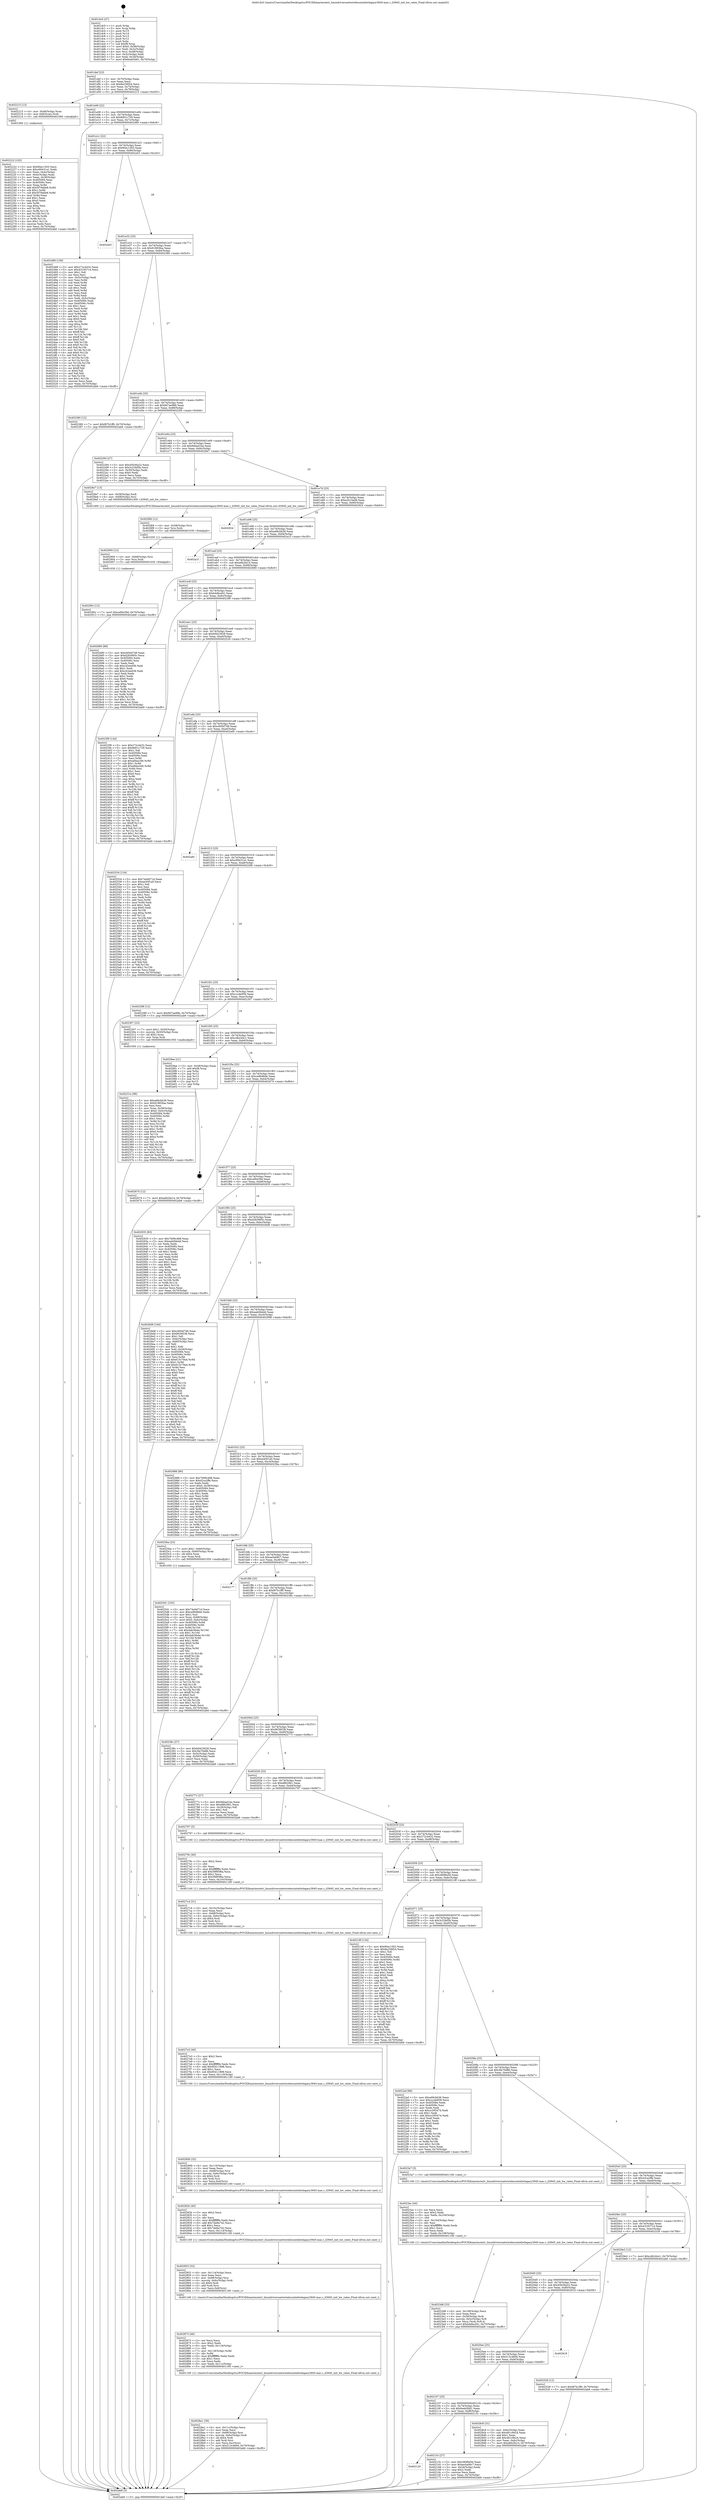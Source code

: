digraph "0x401dc0" {
  label = "0x401dc0 (/mnt/c/Users/mathe/Desktop/tcc/POCII/binaries/extr_linuxdriversnetwirelessinteliwlegacy3945-mac.c_il3945_init_hw_rates_Final-ollvm.out::main(0))"
  labelloc = "t"
  node[shape=record]

  Entry [label="",width=0.3,height=0.3,shape=circle,fillcolor=black,style=filled]
  "0x401def" [label="{
     0x401def [23]\l
     | [instrs]\l
     &nbsp;&nbsp;0x401def \<+3\>: mov -0x70(%rbp),%eax\l
     &nbsp;&nbsp;0x401df2 \<+2\>: mov %eax,%ecx\l
     &nbsp;&nbsp;0x401df4 \<+6\>: sub $0x8a256f24,%ecx\l
     &nbsp;&nbsp;0x401dfa \<+3\>: mov %eax,-0x74(%rbp)\l
     &nbsp;&nbsp;0x401dfd \<+3\>: mov %ecx,-0x78(%rbp)\l
     &nbsp;&nbsp;0x401e00 \<+6\>: je 0000000000402215 \<main+0x455\>\l
  }"]
  "0x402215" [label="{
     0x402215 [13]\l
     | [instrs]\l
     &nbsp;&nbsp;0x402215 \<+4\>: mov -0x48(%rbp),%rax\l
     &nbsp;&nbsp;0x402219 \<+4\>: mov 0x8(%rax),%rdi\l
     &nbsp;&nbsp;0x40221d \<+5\>: call 0000000000401060 \<atoi@plt\>\l
     | [calls]\l
     &nbsp;&nbsp;0x401060 \{1\} (unknown)\l
  }"]
  "0x401e06" [label="{
     0x401e06 [22]\l
     | [instrs]\l
     &nbsp;&nbsp;0x401e06 \<+5\>: jmp 0000000000401e0b \<main+0x4b\>\l
     &nbsp;&nbsp;0x401e0b \<+3\>: mov -0x74(%rbp),%eax\l
     &nbsp;&nbsp;0x401e0e \<+5\>: sub $0x8d01c729,%eax\l
     &nbsp;&nbsp;0x401e13 \<+3\>: mov %eax,-0x7c(%rbp)\l
     &nbsp;&nbsp;0x401e16 \<+6\>: je 0000000000402489 \<main+0x6c9\>\l
  }"]
  Exit [label="",width=0.3,height=0.3,shape=circle,fillcolor=black,style=filled,peripheries=2]
  "0x402489" [label="{
     0x402489 [159]\l
     | [instrs]\l
     &nbsp;&nbsp;0x402489 \<+5\>: mov $0x272c4432,%eax\l
     &nbsp;&nbsp;0x40248e \<+5\>: mov $0x43193714,%ecx\l
     &nbsp;&nbsp;0x402493 \<+2\>: mov $0x1,%dl\l
     &nbsp;&nbsp;0x402495 \<+2\>: xor %esi,%esi\l
     &nbsp;&nbsp;0x402497 \<+3\>: mov -0x5c(%rbp),%edi\l
     &nbsp;&nbsp;0x40249a \<+3\>: mov %esi,%r8d\l
     &nbsp;&nbsp;0x40249d \<+3\>: sub %edi,%r8d\l
     &nbsp;&nbsp;0x4024a0 \<+2\>: mov %esi,%edi\l
     &nbsp;&nbsp;0x4024a2 \<+3\>: sub $0x1,%edi\l
     &nbsp;&nbsp;0x4024a5 \<+3\>: add %edi,%r8d\l
     &nbsp;&nbsp;0x4024a8 \<+2\>: mov %esi,%edi\l
     &nbsp;&nbsp;0x4024aa \<+3\>: sub %r8d,%edi\l
     &nbsp;&nbsp;0x4024ad \<+3\>: mov %edi,-0x5c(%rbp)\l
     &nbsp;&nbsp;0x4024b0 \<+7\>: mov 0x405084,%edi\l
     &nbsp;&nbsp;0x4024b7 \<+8\>: mov 0x40506c,%r8d\l
     &nbsp;&nbsp;0x4024bf \<+3\>: sub $0x1,%esi\l
     &nbsp;&nbsp;0x4024c2 \<+3\>: mov %edi,%r9d\l
     &nbsp;&nbsp;0x4024c5 \<+3\>: add %esi,%r9d\l
     &nbsp;&nbsp;0x4024c8 \<+4\>: imul %r9d,%edi\l
     &nbsp;&nbsp;0x4024cc \<+3\>: and $0x1,%edi\l
     &nbsp;&nbsp;0x4024cf \<+3\>: cmp $0x0,%edi\l
     &nbsp;&nbsp;0x4024d2 \<+4\>: sete %r10b\l
     &nbsp;&nbsp;0x4024d6 \<+4\>: cmp $0xa,%r8d\l
     &nbsp;&nbsp;0x4024da \<+4\>: setl %r11b\l
     &nbsp;&nbsp;0x4024de \<+3\>: mov %r10b,%bl\l
     &nbsp;&nbsp;0x4024e1 \<+3\>: xor $0xff,%bl\l
     &nbsp;&nbsp;0x4024e4 \<+3\>: mov %r11b,%r14b\l
     &nbsp;&nbsp;0x4024e7 \<+4\>: xor $0xff,%r14b\l
     &nbsp;&nbsp;0x4024eb \<+3\>: xor $0x0,%dl\l
     &nbsp;&nbsp;0x4024ee \<+3\>: mov %bl,%r15b\l
     &nbsp;&nbsp;0x4024f1 \<+4\>: and $0x0,%r15b\l
     &nbsp;&nbsp;0x4024f5 \<+3\>: and %dl,%r10b\l
     &nbsp;&nbsp;0x4024f8 \<+3\>: mov %r14b,%r12b\l
     &nbsp;&nbsp;0x4024fb \<+4\>: and $0x0,%r12b\l
     &nbsp;&nbsp;0x4024ff \<+3\>: and %dl,%r11b\l
     &nbsp;&nbsp;0x402502 \<+3\>: or %r10b,%r15b\l
     &nbsp;&nbsp;0x402505 \<+3\>: or %r11b,%r12b\l
     &nbsp;&nbsp;0x402508 \<+3\>: xor %r12b,%r15b\l
     &nbsp;&nbsp;0x40250b \<+3\>: or %r14b,%bl\l
     &nbsp;&nbsp;0x40250e \<+3\>: xor $0xff,%bl\l
     &nbsp;&nbsp;0x402511 \<+3\>: or $0x0,%dl\l
     &nbsp;&nbsp;0x402514 \<+2\>: and %dl,%bl\l
     &nbsp;&nbsp;0x402516 \<+3\>: or %bl,%r15b\l
     &nbsp;&nbsp;0x402519 \<+4\>: test $0x1,%r15b\l
     &nbsp;&nbsp;0x40251d \<+3\>: cmovne %ecx,%eax\l
     &nbsp;&nbsp;0x402520 \<+3\>: mov %eax,-0x70(%rbp)\l
     &nbsp;&nbsp;0x402523 \<+5\>: jmp 0000000000402ab6 \<main+0xcf6\>\l
  }"]
  "0x401e1c" [label="{
     0x401e1c [22]\l
     | [instrs]\l
     &nbsp;&nbsp;0x401e1c \<+5\>: jmp 0000000000401e21 \<main+0x61\>\l
     &nbsp;&nbsp;0x401e21 \<+3\>: mov -0x74(%rbp),%eax\l
     &nbsp;&nbsp;0x401e24 \<+5\>: sub $0x90ec1503,%eax\l
     &nbsp;&nbsp;0x401e29 \<+3\>: mov %eax,-0x80(%rbp)\l
     &nbsp;&nbsp;0x401e2c \<+6\>: je 0000000000402a03 \<main+0xc43\>\l
  }"]
  "0x40290c" [label="{
     0x40290c [12]\l
     | [instrs]\l
     &nbsp;&nbsp;0x40290c \<+7\>: movl $0xcef0e39d,-0x70(%rbp)\l
     &nbsp;&nbsp;0x402913 \<+5\>: jmp 0000000000402ab6 \<main+0xcf6\>\l
  }"]
  "0x402a03" [label="{
     0x402a03\l
  }", style=dashed]
  "0x401e32" [label="{
     0x401e32 [25]\l
     | [instrs]\l
     &nbsp;&nbsp;0x401e32 \<+5\>: jmp 0000000000401e37 \<main+0x77\>\l
     &nbsp;&nbsp;0x401e37 \<+3\>: mov -0x74(%rbp),%eax\l
     &nbsp;&nbsp;0x401e3a \<+5\>: sub $0x91883faa,%eax\l
     &nbsp;&nbsp;0x401e3f \<+6\>: mov %eax,-0x84(%rbp)\l
     &nbsp;&nbsp;0x401e45 \<+6\>: je 0000000000402380 \<main+0x5c0\>\l
  }"]
  "0x402900" [label="{
     0x402900 [12]\l
     | [instrs]\l
     &nbsp;&nbsp;0x402900 \<+4\>: mov -0x68(%rbp),%rsi\l
     &nbsp;&nbsp;0x402904 \<+3\>: mov %rsi,%rdi\l
     &nbsp;&nbsp;0x402907 \<+5\>: call 0000000000401030 \<free@plt\>\l
     | [calls]\l
     &nbsp;&nbsp;0x401030 \{1\} (unknown)\l
  }"]
  "0x402380" [label="{
     0x402380 [12]\l
     | [instrs]\l
     &nbsp;&nbsp;0x402380 \<+7\>: movl $0xf67b1ff0,-0x70(%rbp)\l
     &nbsp;&nbsp;0x402387 \<+5\>: jmp 0000000000402ab6 \<main+0xcf6\>\l
  }"]
  "0x401e4b" [label="{
     0x401e4b [25]\l
     | [instrs]\l
     &nbsp;&nbsp;0x401e4b \<+5\>: jmp 0000000000401e50 \<main+0x90\>\l
     &nbsp;&nbsp;0x401e50 \<+3\>: mov -0x74(%rbp),%eax\l
     &nbsp;&nbsp;0x401e53 \<+5\>: sub $0x9d7ae98b,%eax\l
     &nbsp;&nbsp;0x401e58 \<+6\>: mov %eax,-0x88(%rbp)\l
     &nbsp;&nbsp;0x401e5e \<+6\>: je 0000000000402294 \<main+0x4d4\>\l
  }"]
  "0x4028f4" [label="{
     0x4028f4 [12]\l
     | [instrs]\l
     &nbsp;&nbsp;0x4028f4 \<+4\>: mov -0x58(%rbp),%rsi\l
     &nbsp;&nbsp;0x4028f8 \<+3\>: mov %rsi,%rdi\l
     &nbsp;&nbsp;0x4028fb \<+5\>: call 0000000000401030 \<free@plt\>\l
     | [calls]\l
     &nbsp;&nbsp;0x401030 \{1\} (unknown)\l
  }"]
  "0x402294" [label="{
     0x402294 [27]\l
     | [instrs]\l
     &nbsp;&nbsp;0x402294 \<+5\>: mov $0x45b36a22,%eax\l
     &nbsp;&nbsp;0x402299 \<+5\>: mov $0x3c23bf5b,%ecx\l
     &nbsp;&nbsp;0x40229e \<+3\>: mov -0x30(%rbp),%edx\l
     &nbsp;&nbsp;0x4022a1 \<+3\>: cmp $0x0,%edx\l
     &nbsp;&nbsp;0x4022a4 \<+3\>: cmove %ecx,%eax\l
     &nbsp;&nbsp;0x4022a7 \<+3\>: mov %eax,-0x70(%rbp)\l
     &nbsp;&nbsp;0x4022aa \<+5\>: jmp 0000000000402ab6 \<main+0xcf6\>\l
  }"]
  "0x401e64" [label="{
     0x401e64 [25]\l
     | [instrs]\l
     &nbsp;&nbsp;0x401e64 \<+5\>: jmp 0000000000401e69 \<main+0xa9\>\l
     &nbsp;&nbsp;0x401e69 \<+3\>: mov -0x74(%rbp),%eax\l
     &nbsp;&nbsp;0x401e6c \<+5\>: sub $0x9ebad1ba,%eax\l
     &nbsp;&nbsp;0x401e71 \<+6\>: mov %eax,-0x8c(%rbp)\l
     &nbsp;&nbsp;0x401e77 \<+6\>: je 00000000004028e7 \<main+0xb27\>\l
  }"]
  "0x4028a1" [label="{
     0x4028a1 [39]\l
     | [instrs]\l
     &nbsp;&nbsp;0x4028a1 \<+6\>: mov -0x11c(%rbp),%ecx\l
     &nbsp;&nbsp;0x4028a7 \<+3\>: imul %eax,%ecx\l
     &nbsp;&nbsp;0x4028aa \<+4\>: mov -0x68(%rbp),%rsi\l
     &nbsp;&nbsp;0x4028ae \<+4\>: movslq -0x6c(%rbp),%rdi\l
     &nbsp;&nbsp;0x4028b2 \<+4\>: shl $0x4,%rdi\l
     &nbsp;&nbsp;0x4028b6 \<+3\>: add %rdi,%rsi\l
     &nbsp;&nbsp;0x4028b9 \<+3\>: mov %ecx,0xc(%rsi)\l
     &nbsp;&nbsp;0x4028bc \<+7\>: movl $0x513c4694,-0x70(%rbp)\l
     &nbsp;&nbsp;0x4028c3 \<+5\>: jmp 0000000000402ab6 \<main+0xcf6\>\l
  }"]
  "0x4028e7" [label="{
     0x4028e7 [13]\l
     | [instrs]\l
     &nbsp;&nbsp;0x4028e7 \<+4\>: mov -0x58(%rbp),%rdi\l
     &nbsp;&nbsp;0x4028eb \<+4\>: mov -0x68(%rbp),%rsi\l
     &nbsp;&nbsp;0x4028ef \<+5\>: call 0000000000401400 \<il3945_init_hw_rates\>\l
     | [calls]\l
     &nbsp;&nbsp;0x401400 \{1\} (/mnt/c/Users/mathe/Desktop/tcc/POCII/binaries/extr_linuxdriversnetwirelessinteliwlegacy3945-mac.c_il3945_init_hw_rates_Final-ollvm.out::il3945_init_hw_rates)\l
  }"]
  "0x401e7d" [label="{
     0x401e7d [25]\l
     | [instrs]\l
     &nbsp;&nbsp;0x401e7d \<+5\>: jmp 0000000000401e82 \<main+0xc2\>\l
     &nbsp;&nbsp;0x401e82 \<+3\>: mov -0x74(%rbp),%eax\l
     &nbsp;&nbsp;0x401e85 \<+5\>: sub $0xa2b15ed9,%eax\l
     &nbsp;&nbsp;0x401e8a \<+6\>: mov %eax,-0x90(%rbp)\l
     &nbsp;&nbsp;0x401e90 \<+6\>: je 0000000000402924 \<main+0xb64\>\l
  }"]
  "0x402873" [label="{
     0x402873 [46]\l
     | [instrs]\l
     &nbsp;&nbsp;0x402873 \<+2\>: xor %ecx,%ecx\l
     &nbsp;&nbsp;0x402875 \<+5\>: mov $0x2,%edx\l
     &nbsp;&nbsp;0x40287a \<+6\>: mov %edx,-0x118(%rbp)\l
     &nbsp;&nbsp;0x402880 \<+1\>: cltd\l
     &nbsp;&nbsp;0x402881 \<+7\>: mov -0x118(%rbp),%r8d\l
     &nbsp;&nbsp;0x402888 \<+3\>: idiv %r8d\l
     &nbsp;&nbsp;0x40288b \<+6\>: imul $0xfffffffe,%edx,%edx\l
     &nbsp;&nbsp;0x402891 \<+3\>: sub $0x1,%ecx\l
     &nbsp;&nbsp;0x402894 \<+2\>: sub %ecx,%edx\l
     &nbsp;&nbsp;0x402896 \<+6\>: mov %edx,-0x11c(%rbp)\l
     &nbsp;&nbsp;0x40289c \<+5\>: call 0000000000401160 \<next_i\>\l
     | [calls]\l
     &nbsp;&nbsp;0x401160 \{1\} (/mnt/c/Users/mathe/Desktop/tcc/POCII/binaries/extr_linuxdriversnetwirelessinteliwlegacy3945-mac.c_il3945_init_hw_rates_Final-ollvm.out::next_i)\l
  }"]
  "0x402924" [label="{
     0x402924\l
  }", style=dashed]
  "0x401e96" [label="{
     0x401e96 [25]\l
     | [instrs]\l
     &nbsp;&nbsp;0x401e96 \<+5\>: jmp 0000000000401e9b \<main+0xdb\>\l
     &nbsp;&nbsp;0x401e9b \<+3\>: mov -0x74(%rbp),%eax\l
     &nbsp;&nbsp;0x401e9e \<+5\>: sub $0xa68cbb36,%eax\l
     &nbsp;&nbsp;0x401ea3 \<+6\>: mov %eax,-0x94(%rbp)\l
     &nbsp;&nbsp;0x401ea9 \<+6\>: je 0000000000402a1f \<main+0xc5f\>\l
  }"]
  "0x402853" [label="{
     0x402853 [32]\l
     | [instrs]\l
     &nbsp;&nbsp;0x402853 \<+6\>: mov -0x114(%rbp),%ecx\l
     &nbsp;&nbsp;0x402859 \<+3\>: imul %eax,%ecx\l
     &nbsp;&nbsp;0x40285c \<+4\>: mov -0x68(%rbp),%rsi\l
     &nbsp;&nbsp;0x402860 \<+4\>: movslq -0x6c(%rbp),%rdi\l
     &nbsp;&nbsp;0x402864 \<+4\>: shl $0x4,%rdi\l
     &nbsp;&nbsp;0x402868 \<+3\>: add %rdi,%rsi\l
     &nbsp;&nbsp;0x40286b \<+3\>: mov %ecx,0x8(%rsi)\l
     &nbsp;&nbsp;0x40286e \<+5\>: call 0000000000401160 \<next_i\>\l
     | [calls]\l
     &nbsp;&nbsp;0x401160 \{1\} (/mnt/c/Users/mathe/Desktop/tcc/POCII/binaries/extr_linuxdriversnetwirelessinteliwlegacy3945-mac.c_il3945_init_hw_rates_Final-ollvm.out::next_i)\l
  }"]
  "0x402a1f" [label="{
     0x402a1f\l
  }", style=dashed]
  "0x401eaf" [label="{
     0x401eaf [25]\l
     | [instrs]\l
     &nbsp;&nbsp;0x401eaf \<+5\>: jmp 0000000000401eb4 \<main+0xf4\>\l
     &nbsp;&nbsp;0x401eb4 \<+3\>: mov -0x74(%rbp),%eax\l
     &nbsp;&nbsp;0x401eb7 \<+5\>: sub $0xa6b2fe14,%eax\l
     &nbsp;&nbsp;0x401ebc \<+6\>: mov %eax,-0x98(%rbp)\l
     &nbsp;&nbsp;0x401ec2 \<+6\>: je 0000000000402680 \<main+0x8c0\>\l
  }"]
  "0x40282b" [label="{
     0x40282b [40]\l
     | [instrs]\l
     &nbsp;&nbsp;0x40282b \<+5\>: mov $0x2,%ecx\l
     &nbsp;&nbsp;0x402830 \<+1\>: cltd\l
     &nbsp;&nbsp;0x402831 \<+2\>: idiv %ecx\l
     &nbsp;&nbsp;0x402833 \<+6\>: imul $0xfffffffe,%edx,%ecx\l
     &nbsp;&nbsp;0x402839 \<+6\>: add $0x7de8a742,%ecx\l
     &nbsp;&nbsp;0x40283f \<+3\>: add $0x1,%ecx\l
     &nbsp;&nbsp;0x402842 \<+6\>: sub $0x7de8a742,%ecx\l
     &nbsp;&nbsp;0x402848 \<+6\>: mov %ecx,-0x114(%rbp)\l
     &nbsp;&nbsp;0x40284e \<+5\>: call 0000000000401160 \<next_i\>\l
     | [calls]\l
     &nbsp;&nbsp;0x401160 \{1\} (/mnt/c/Users/mathe/Desktop/tcc/POCII/binaries/extr_linuxdriversnetwirelessinteliwlegacy3945-mac.c_il3945_init_hw_rates_Final-ollvm.out::next_i)\l
  }"]
  "0x402680" [label="{
     0x402680 [88]\l
     | [instrs]\l
     &nbsp;&nbsp;0x402680 \<+5\>: mov $0xc600d748,%eax\l
     &nbsp;&nbsp;0x402685 \<+5\>: mov $0xd283995c,%ecx\l
     &nbsp;&nbsp;0x40268a \<+7\>: mov 0x405084,%edx\l
     &nbsp;&nbsp;0x402691 \<+7\>: mov 0x40506c,%esi\l
     &nbsp;&nbsp;0x402698 \<+2\>: mov %edx,%edi\l
     &nbsp;&nbsp;0x40269a \<+6\>: sub $0xc42eed38,%edi\l
     &nbsp;&nbsp;0x4026a0 \<+3\>: sub $0x1,%edi\l
     &nbsp;&nbsp;0x4026a3 \<+6\>: add $0xc42eed38,%edi\l
     &nbsp;&nbsp;0x4026a9 \<+3\>: imul %edi,%edx\l
     &nbsp;&nbsp;0x4026ac \<+3\>: and $0x1,%edx\l
     &nbsp;&nbsp;0x4026af \<+3\>: cmp $0x0,%edx\l
     &nbsp;&nbsp;0x4026b2 \<+4\>: sete %r8b\l
     &nbsp;&nbsp;0x4026b6 \<+3\>: cmp $0xa,%esi\l
     &nbsp;&nbsp;0x4026b9 \<+4\>: setl %r9b\l
     &nbsp;&nbsp;0x4026bd \<+3\>: mov %r8b,%r10b\l
     &nbsp;&nbsp;0x4026c0 \<+3\>: and %r9b,%r10b\l
     &nbsp;&nbsp;0x4026c3 \<+3\>: xor %r9b,%r8b\l
     &nbsp;&nbsp;0x4026c6 \<+3\>: or %r8b,%r10b\l
     &nbsp;&nbsp;0x4026c9 \<+4\>: test $0x1,%r10b\l
     &nbsp;&nbsp;0x4026cd \<+3\>: cmovne %ecx,%eax\l
     &nbsp;&nbsp;0x4026d0 \<+3\>: mov %eax,-0x70(%rbp)\l
     &nbsp;&nbsp;0x4026d3 \<+5\>: jmp 0000000000402ab6 \<main+0xcf6\>\l
  }"]
  "0x401ec8" [label="{
     0x401ec8 [25]\l
     | [instrs]\l
     &nbsp;&nbsp;0x401ec8 \<+5\>: jmp 0000000000401ecd \<main+0x10d\>\l
     &nbsp;&nbsp;0x401ecd \<+3\>: mov -0x74(%rbp),%eax\l
     &nbsp;&nbsp;0x401ed0 \<+5\>: sub $0xb4dbcd41,%eax\l
     &nbsp;&nbsp;0x401ed5 \<+6\>: mov %eax,-0x9c(%rbp)\l
     &nbsp;&nbsp;0x401edb \<+6\>: je 00000000004023f9 \<main+0x639\>\l
  }"]
  "0x40280b" [label="{
     0x40280b [32]\l
     | [instrs]\l
     &nbsp;&nbsp;0x40280b \<+6\>: mov -0x110(%rbp),%ecx\l
     &nbsp;&nbsp;0x402811 \<+3\>: imul %eax,%ecx\l
     &nbsp;&nbsp;0x402814 \<+4\>: mov -0x68(%rbp),%rsi\l
     &nbsp;&nbsp;0x402818 \<+4\>: movslq -0x6c(%rbp),%rdi\l
     &nbsp;&nbsp;0x40281c \<+4\>: shl $0x4,%rdi\l
     &nbsp;&nbsp;0x402820 \<+3\>: add %rdi,%rsi\l
     &nbsp;&nbsp;0x402823 \<+3\>: mov %ecx,0x4(%rsi)\l
     &nbsp;&nbsp;0x402826 \<+5\>: call 0000000000401160 \<next_i\>\l
     | [calls]\l
     &nbsp;&nbsp;0x401160 \{1\} (/mnt/c/Users/mathe/Desktop/tcc/POCII/binaries/extr_linuxdriversnetwirelessinteliwlegacy3945-mac.c_il3945_init_hw_rates_Final-ollvm.out::next_i)\l
  }"]
  "0x4023f9" [label="{
     0x4023f9 [144]\l
     | [instrs]\l
     &nbsp;&nbsp;0x4023f9 \<+5\>: mov $0x272c4432,%eax\l
     &nbsp;&nbsp;0x4023fe \<+5\>: mov $0x8d01c729,%ecx\l
     &nbsp;&nbsp;0x402403 \<+2\>: mov $0x1,%dl\l
     &nbsp;&nbsp;0x402405 \<+7\>: mov 0x405084,%esi\l
     &nbsp;&nbsp;0x40240c \<+7\>: mov 0x40506c,%edi\l
     &nbsp;&nbsp;0x402413 \<+3\>: mov %esi,%r8d\l
     &nbsp;&nbsp;0x402416 \<+7\>: sub $0xa6faa346,%r8d\l
     &nbsp;&nbsp;0x40241d \<+4\>: sub $0x1,%r8d\l
     &nbsp;&nbsp;0x402421 \<+7\>: add $0xa6faa346,%r8d\l
     &nbsp;&nbsp;0x402428 \<+4\>: imul %r8d,%esi\l
     &nbsp;&nbsp;0x40242c \<+3\>: and $0x1,%esi\l
     &nbsp;&nbsp;0x40242f \<+3\>: cmp $0x0,%esi\l
     &nbsp;&nbsp;0x402432 \<+4\>: sete %r9b\l
     &nbsp;&nbsp;0x402436 \<+3\>: cmp $0xa,%edi\l
     &nbsp;&nbsp;0x402439 \<+4\>: setl %r10b\l
     &nbsp;&nbsp;0x40243d \<+3\>: mov %r9b,%r11b\l
     &nbsp;&nbsp;0x402440 \<+4\>: xor $0xff,%r11b\l
     &nbsp;&nbsp;0x402444 \<+3\>: mov %r10b,%bl\l
     &nbsp;&nbsp;0x402447 \<+3\>: xor $0xff,%bl\l
     &nbsp;&nbsp;0x40244a \<+3\>: xor $0x1,%dl\l
     &nbsp;&nbsp;0x40244d \<+3\>: mov %r11b,%r14b\l
     &nbsp;&nbsp;0x402450 \<+4\>: and $0xff,%r14b\l
     &nbsp;&nbsp;0x402454 \<+3\>: and %dl,%r9b\l
     &nbsp;&nbsp;0x402457 \<+3\>: mov %bl,%r15b\l
     &nbsp;&nbsp;0x40245a \<+4\>: and $0xff,%r15b\l
     &nbsp;&nbsp;0x40245e \<+3\>: and %dl,%r10b\l
     &nbsp;&nbsp;0x402461 \<+3\>: or %r9b,%r14b\l
     &nbsp;&nbsp;0x402464 \<+3\>: or %r10b,%r15b\l
     &nbsp;&nbsp;0x402467 \<+3\>: xor %r15b,%r14b\l
     &nbsp;&nbsp;0x40246a \<+3\>: or %bl,%r11b\l
     &nbsp;&nbsp;0x40246d \<+4\>: xor $0xff,%r11b\l
     &nbsp;&nbsp;0x402471 \<+3\>: or $0x1,%dl\l
     &nbsp;&nbsp;0x402474 \<+3\>: and %dl,%r11b\l
     &nbsp;&nbsp;0x402477 \<+3\>: or %r11b,%r14b\l
     &nbsp;&nbsp;0x40247a \<+4\>: test $0x1,%r14b\l
     &nbsp;&nbsp;0x40247e \<+3\>: cmovne %ecx,%eax\l
     &nbsp;&nbsp;0x402481 \<+3\>: mov %eax,-0x70(%rbp)\l
     &nbsp;&nbsp;0x402484 \<+5\>: jmp 0000000000402ab6 \<main+0xcf6\>\l
  }"]
  "0x401ee1" [label="{
     0x401ee1 [25]\l
     | [instrs]\l
     &nbsp;&nbsp;0x401ee1 \<+5\>: jmp 0000000000401ee6 \<main+0x126\>\l
     &nbsp;&nbsp;0x401ee6 \<+3\>: mov -0x74(%rbp),%eax\l
     &nbsp;&nbsp;0x401ee9 \<+5\>: sub $0xb9423628,%eax\l
     &nbsp;&nbsp;0x401eee \<+6\>: mov %eax,-0xa0(%rbp)\l
     &nbsp;&nbsp;0x401ef4 \<+6\>: je 0000000000402534 \<main+0x774\>\l
  }"]
  "0x4027e3" [label="{
     0x4027e3 [40]\l
     | [instrs]\l
     &nbsp;&nbsp;0x4027e3 \<+5\>: mov $0x2,%ecx\l
     &nbsp;&nbsp;0x4027e8 \<+1\>: cltd\l
     &nbsp;&nbsp;0x4027e9 \<+2\>: idiv %ecx\l
     &nbsp;&nbsp;0x4027eb \<+6\>: imul $0xfffffffe,%edx,%ecx\l
     &nbsp;&nbsp;0x4027f1 \<+6\>: add $0x95411898,%ecx\l
     &nbsp;&nbsp;0x4027f7 \<+3\>: add $0x1,%ecx\l
     &nbsp;&nbsp;0x4027fa \<+6\>: sub $0x95411898,%ecx\l
     &nbsp;&nbsp;0x402800 \<+6\>: mov %ecx,-0x110(%rbp)\l
     &nbsp;&nbsp;0x402806 \<+5\>: call 0000000000401160 \<next_i\>\l
     | [calls]\l
     &nbsp;&nbsp;0x401160 \{1\} (/mnt/c/Users/mathe/Desktop/tcc/POCII/binaries/extr_linuxdriversnetwirelessinteliwlegacy3945-mac.c_il3945_init_hw_rates_Final-ollvm.out::next_i)\l
  }"]
  "0x402534" [label="{
     0x402534 [134]\l
     | [instrs]\l
     &nbsp;&nbsp;0x402534 \<+5\>: mov $0x74e9d71d,%eax\l
     &nbsp;&nbsp;0x402539 \<+5\>: mov $0xee45f1a0,%ecx\l
     &nbsp;&nbsp;0x40253e \<+2\>: mov $0x1,%dl\l
     &nbsp;&nbsp;0x402540 \<+2\>: xor %esi,%esi\l
     &nbsp;&nbsp;0x402542 \<+7\>: mov 0x405084,%edi\l
     &nbsp;&nbsp;0x402549 \<+8\>: mov 0x40506c,%r8d\l
     &nbsp;&nbsp;0x402551 \<+3\>: sub $0x1,%esi\l
     &nbsp;&nbsp;0x402554 \<+3\>: mov %edi,%r9d\l
     &nbsp;&nbsp;0x402557 \<+3\>: add %esi,%r9d\l
     &nbsp;&nbsp;0x40255a \<+4\>: imul %r9d,%edi\l
     &nbsp;&nbsp;0x40255e \<+3\>: and $0x1,%edi\l
     &nbsp;&nbsp;0x402561 \<+3\>: cmp $0x0,%edi\l
     &nbsp;&nbsp;0x402564 \<+4\>: sete %r10b\l
     &nbsp;&nbsp;0x402568 \<+4\>: cmp $0xa,%r8d\l
     &nbsp;&nbsp;0x40256c \<+4\>: setl %r11b\l
     &nbsp;&nbsp;0x402570 \<+3\>: mov %r10b,%bl\l
     &nbsp;&nbsp;0x402573 \<+3\>: xor $0xff,%bl\l
     &nbsp;&nbsp;0x402576 \<+3\>: mov %r11b,%r14b\l
     &nbsp;&nbsp;0x402579 \<+4\>: xor $0xff,%r14b\l
     &nbsp;&nbsp;0x40257d \<+3\>: xor $0x0,%dl\l
     &nbsp;&nbsp;0x402580 \<+3\>: mov %bl,%r15b\l
     &nbsp;&nbsp;0x402583 \<+4\>: and $0x0,%r15b\l
     &nbsp;&nbsp;0x402587 \<+3\>: and %dl,%r10b\l
     &nbsp;&nbsp;0x40258a \<+3\>: mov %r14b,%r12b\l
     &nbsp;&nbsp;0x40258d \<+4\>: and $0x0,%r12b\l
     &nbsp;&nbsp;0x402591 \<+3\>: and %dl,%r11b\l
     &nbsp;&nbsp;0x402594 \<+3\>: or %r10b,%r15b\l
     &nbsp;&nbsp;0x402597 \<+3\>: or %r11b,%r12b\l
     &nbsp;&nbsp;0x40259a \<+3\>: xor %r12b,%r15b\l
     &nbsp;&nbsp;0x40259d \<+3\>: or %r14b,%bl\l
     &nbsp;&nbsp;0x4025a0 \<+3\>: xor $0xff,%bl\l
     &nbsp;&nbsp;0x4025a3 \<+3\>: or $0x0,%dl\l
     &nbsp;&nbsp;0x4025a6 \<+2\>: and %dl,%bl\l
     &nbsp;&nbsp;0x4025a8 \<+3\>: or %bl,%r15b\l
     &nbsp;&nbsp;0x4025ab \<+4\>: test $0x1,%r15b\l
     &nbsp;&nbsp;0x4025af \<+3\>: cmovne %ecx,%eax\l
     &nbsp;&nbsp;0x4025b2 \<+3\>: mov %eax,-0x70(%rbp)\l
     &nbsp;&nbsp;0x4025b5 \<+5\>: jmp 0000000000402ab6 \<main+0xcf6\>\l
  }"]
  "0x401efa" [label="{
     0x401efa [25]\l
     | [instrs]\l
     &nbsp;&nbsp;0x401efa \<+5\>: jmp 0000000000401eff \<main+0x13f\>\l
     &nbsp;&nbsp;0x401eff \<+3\>: mov -0x74(%rbp),%eax\l
     &nbsp;&nbsp;0x401f02 \<+5\>: sub $0xc600d748,%eax\l
     &nbsp;&nbsp;0x401f07 \<+6\>: mov %eax,-0xa4(%rbp)\l
     &nbsp;&nbsp;0x401f0d \<+6\>: je 0000000000402a9c \<main+0xcdc\>\l
  }"]
  "0x4027c4" [label="{
     0x4027c4 [31]\l
     | [instrs]\l
     &nbsp;&nbsp;0x4027c4 \<+6\>: mov -0x10c(%rbp),%ecx\l
     &nbsp;&nbsp;0x4027ca \<+3\>: imul %eax,%ecx\l
     &nbsp;&nbsp;0x4027cd \<+4\>: mov -0x68(%rbp),%rsi\l
     &nbsp;&nbsp;0x4027d1 \<+4\>: movslq -0x6c(%rbp),%rdi\l
     &nbsp;&nbsp;0x4027d5 \<+4\>: shl $0x4,%rdi\l
     &nbsp;&nbsp;0x4027d9 \<+3\>: add %rdi,%rsi\l
     &nbsp;&nbsp;0x4027dc \<+2\>: mov %ecx,(%rsi)\l
     &nbsp;&nbsp;0x4027de \<+5\>: call 0000000000401160 \<next_i\>\l
     | [calls]\l
     &nbsp;&nbsp;0x401160 \{1\} (/mnt/c/Users/mathe/Desktop/tcc/POCII/binaries/extr_linuxdriversnetwirelessinteliwlegacy3945-mac.c_il3945_init_hw_rates_Final-ollvm.out::next_i)\l
  }"]
  "0x402a9c" [label="{
     0x402a9c\l
  }", style=dashed]
  "0x401f13" [label="{
     0x401f13 [25]\l
     | [instrs]\l
     &nbsp;&nbsp;0x401f13 \<+5\>: jmp 0000000000401f18 \<main+0x158\>\l
     &nbsp;&nbsp;0x401f18 \<+3\>: mov -0x74(%rbp),%eax\l
     &nbsp;&nbsp;0x401f1b \<+5\>: sub $0xc69431a1,%eax\l
     &nbsp;&nbsp;0x401f20 \<+6\>: mov %eax,-0xa8(%rbp)\l
     &nbsp;&nbsp;0x401f26 \<+6\>: je 0000000000402288 \<main+0x4c8\>\l
  }"]
  "0x40279c" [label="{
     0x40279c [40]\l
     | [instrs]\l
     &nbsp;&nbsp;0x40279c \<+5\>: mov $0x2,%ecx\l
     &nbsp;&nbsp;0x4027a1 \<+1\>: cltd\l
     &nbsp;&nbsp;0x4027a2 \<+2\>: idiv %ecx\l
     &nbsp;&nbsp;0x4027a4 \<+6\>: imul $0xfffffffe,%edx,%ecx\l
     &nbsp;&nbsp;0x4027aa \<+6\>: add $0x59f95f6a,%ecx\l
     &nbsp;&nbsp;0x4027b0 \<+3\>: add $0x1,%ecx\l
     &nbsp;&nbsp;0x4027b3 \<+6\>: sub $0x59f95f6a,%ecx\l
     &nbsp;&nbsp;0x4027b9 \<+6\>: mov %ecx,-0x10c(%rbp)\l
     &nbsp;&nbsp;0x4027bf \<+5\>: call 0000000000401160 \<next_i\>\l
     | [calls]\l
     &nbsp;&nbsp;0x401160 \{1\} (/mnt/c/Users/mathe/Desktop/tcc/POCII/binaries/extr_linuxdriversnetwirelessinteliwlegacy3945-mac.c_il3945_init_hw_rates_Final-ollvm.out::next_i)\l
  }"]
  "0x402288" [label="{
     0x402288 [12]\l
     | [instrs]\l
     &nbsp;&nbsp;0x402288 \<+7\>: movl $0x9d7ae98b,-0x70(%rbp)\l
     &nbsp;&nbsp;0x40228f \<+5\>: jmp 0000000000402ab6 \<main+0xcf6\>\l
  }"]
  "0x401f2c" [label="{
     0x401f2c [25]\l
     | [instrs]\l
     &nbsp;&nbsp;0x401f2c \<+5\>: jmp 0000000000401f31 \<main+0x171\>\l
     &nbsp;&nbsp;0x401f31 \<+3\>: mov -0x74(%rbp),%eax\l
     &nbsp;&nbsp;0x401f34 \<+5\>: sub $0xcccde958,%eax\l
     &nbsp;&nbsp;0x401f39 \<+6\>: mov %eax,-0xac(%rbp)\l
     &nbsp;&nbsp;0x401f3f \<+6\>: je 0000000000402307 \<main+0x547\>\l
  }"]
  "0x4025d1" [label="{
     0x4025d1 [163]\l
     | [instrs]\l
     &nbsp;&nbsp;0x4025d1 \<+5\>: mov $0x74e9d71d,%ecx\l
     &nbsp;&nbsp;0x4025d6 \<+5\>: mov $0xce9b9bbb,%edx\l
     &nbsp;&nbsp;0x4025db \<+3\>: mov $0x1,%sil\l
     &nbsp;&nbsp;0x4025de \<+4\>: mov %rax,-0x68(%rbp)\l
     &nbsp;&nbsp;0x4025e2 \<+7\>: movl $0x0,-0x6c(%rbp)\l
     &nbsp;&nbsp;0x4025e9 \<+8\>: mov 0x405084,%r8d\l
     &nbsp;&nbsp;0x4025f1 \<+8\>: mov 0x40506c,%r9d\l
     &nbsp;&nbsp;0x4025f9 \<+3\>: mov %r8d,%r10d\l
     &nbsp;&nbsp;0x4025fc \<+7\>: sub $0x4ab3fa4e,%r10d\l
     &nbsp;&nbsp;0x402603 \<+4\>: sub $0x1,%r10d\l
     &nbsp;&nbsp;0x402607 \<+7\>: add $0x4ab3fa4e,%r10d\l
     &nbsp;&nbsp;0x40260e \<+4\>: imul %r10d,%r8d\l
     &nbsp;&nbsp;0x402612 \<+4\>: and $0x1,%r8d\l
     &nbsp;&nbsp;0x402616 \<+4\>: cmp $0x0,%r8d\l
     &nbsp;&nbsp;0x40261a \<+4\>: sete %r11b\l
     &nbsp;&nbsp;0x40261e \<+4\>: cmp $0xa,%r9d\l
     &nbsp;&nbsp;0x402622 \<+3\>: setl %bl\l
     &nbsp;&nbsp;0x402625 \<+3\>: mov %r11b,%r14b\l
     &nbsp;&nbsp;0x402628 \<+4\>: xor $0xff,%r14b\l
     &nbsp;&nbsp;0x40262c \<+3\>: mov %bl,%r15b\l
     &nbsp;&nbsp;0x40262f \<+4\>: xor $0xff,%r15b\l
     &nbsp;&nbsp;0x402633 \<+4\>: xor $0x0,%sil\l
     &nbsp;&nbsp;0x402637 \<+3\>: mov %r14b,%r12b\l
     &nbsp;&nbsp;0x40263a \<+4\>: and $0x0,%r12b\l
     &nbsp;&nbsp;0x40263e \<+3\>: and %sil,%r11b\l
     &nbsp;&nbsp;0x402641 \<+3\>: mov %r15b,%r13b\l
     &nbsp;&nbsp;0x402644 \<+4\>: and $0x0,%r13b\l
     &nbsp;&nbsp;0x402648 \<+3\>: and %sil,%bl\l
     &nbsp;&nbsp;0x40264b \<+3\>: or %r11b,%r12b\l
     &nbsp;&nbsp;0x40264e \<+3\>: or %bl,%r13b\l
     &nbsp;&nbsp;0x402651 \<+3\>: xor %r13b,%r12b\l
     &nbsp;&nbsp;0x402654 \<+3\>: or %r15b,%r14b\l
     &nbsp;&nbsp;0x402657 \<+4\>: xor $0xff,%r14b\l
     &nbsp;&nbsp;0x40265b \<+4\>: or $0x0,%sil\l
     &nbsp;&nbsp;0x40265f \<+3\>: and %sil,%r14b\l
     &nbsp;&nbsp;0x402662 \<+3\>: or %r14b,%r12b\l
     &nbsp;&nbsp;0x402665 \<+4\>: test $0x1,%r12b\l
     &nbsp;&nbsp;0x402669 \<+3\>: cmovne %edx,%ecx\l
     &nbsp;&nbsp;0x40266c \<+3\>: mov %ecx,-0x70(%rbp)\l
     &nbsp;&nbsp;0x40266f \<+5\>: jmp 0000000000402ab6 \<main+0xcf6\>\l
  }"]
  "0x402307" [label="{
     0x402307 [23]\l
     | [instrs]\l
     &nbsp;&nbsp;0x402307 \<+7\>: movl $0x1,-0x50(%rbp)\l
     &nbsp;&nbsp;0x40230e \<+4\>: movslq -0x50(%rbp),%rax\l
     &nbsp;&nbsp;0x402312 \<+4\>: shl $0x2,%rax\l
     &nbsp;&nbsp;0x402316 \<+3\>: mov %rax,%rdi\l
     &nbsp;&nbsp;0x402319 \<+5\>: call 0000000000401050 \<malloc@plt\>\l
     | [calls]\l
     &nbsp;&nbsp;0x401050 \{1\} (unknown)\l
  }"]
  "0x401f45" [label="{
     0x401f45 [25]\l
     | [instrs]\l
     &nbsp;&nbsp;0x401f45 \<+5\>: jmp 0000000000401f4a \<main+0x18a\>\l
     &nbsp;&nbsp;0x401f4a \<+3\>: mov -0x74(%rbp),%eax\l
     &nbsp;&nbsp;0x401f4d \<+5\>: sub $0xcdb244c1,%eax\l
     &nbsp;&nbsp;0x401f52 \<+6\>: mov %eax,-0xb0(%rbp)\l
     &nbsp;&nbsp;0x401f58 \<+6\>: je 00000000004029ee \<main+0xc2e\>\l
  }"]
  "0x4023d8" [label="{
     0x4023d8 [33]\l
     | [instrs]\l
     &nbsp;&nbsp;0x4023d8 \<+6\>: mov -0x108(%rbp),%ecx\l
     &nbsp;&nbsp;0x4023de \<+3\>: imul %eax,%ecx\l
     &nbsp;&nbsp;0x4023e1 \<+4\>: mov -0x58(%rbp),%rdi\l
     &nbsp;&nbsp;0x4023e5 \<+4\>: movslq -0x5c(%rbp),%r8\l
     &nbsp;&nbsp;0x4023e9 \<+4\>: mov %ecx,(%rdi,%r8,4)\l
     &nbsp;&nbsp;0x4023ed \<+7\>: movl $0xb4dbcd41,-0x70(%rbp)\l
     &nbsp;&nbsp;0x4023f4 \<+5\>: jmp 0000000000402ab6 \<main+0xcf6\>\l
  }"]
  "0x4029ee" [label="{
     0x4029ee [21]\l
     | [instrs]\l
     &nbsp;&nbsp;0x4029ee \<+3\>: mov -0x38(%rbp),%eax\l
     &nbsp;&nbsp;0x4029f1 \<+7\>: add $0xf8,%rsp\l
     &nbsp;&nbsp;0x4029f8 \<+1\>: pop %rbx\l
     &nbsp;&nbsp;0x4029f9 \<+2\>: pop %r12\l
     &nbsp;&nbsp;0x4029fb \<+2\>: pop %r13\l
     &nbsp;&nbsp;0x4029fd \<+2\>: pop %r14\l
     &nbsp;&nbsp;0x4029ff \<+2\>: pop %r15\l
     &nbsp;&nbsp;0x402a01 \<+1\>: pop %rbp\l
     &nbsp;&nbsp;0x402a02 \<+1\>: ret\l
  }"]
  "0x401f5e" [label="{
     0x401f5e [25]\l
     | [instrs]\l
     &nbsp;&nbsp;0x401f5e \<+5\>: jmp 0000000000401f63 \<main+0x1a3\>\l
     &nbsp;&nbsp;0x401f63 \<+3\>: mov -0x74(%rbp),%eax\l
     &nbsp;&nbsp;0x401f66 \<+5\>: sub $0xce9b9bbb,%eax\l
     &nbsp;&nbsp;0x401f6b \<+6\>: mov %eax,-0xb4(%rbp)\l
     &nbsp;&nbsp;0x401f71 \<+6\>: je 0000000000402674 \<main+0x8b4\>\l
  }"]
  "0x4023ac" [label="{
     0x4023ac [44]\l
     | [instrs]\l
     &nbsp;&nbsp;0x4023ac \<+2\>: xor %ecx,%ecx\l
     &nbsp;&nbsp;0x4023ae \<+5\>: mov $0x2,%edx\l
     &nbsp;&nbsp;0x4023b3 \<+6\>: mov %edx,-0x104(%rbp)\l
     &nbsp;&nbsp;0x4023b9 \<+1\>: cltd\l
     &nbsp;&nbsp;0x4023ba \<+6\>: mov -0x104(%rbp),%esi\l
     &nbsp;&nbsp;0x4023c0 \<+2\>: idiv %esi\l
     &nbsp;&nbsp;0x4023c2 \<+6\>: imul $0xfffffffe,%edx,%edx\l
     &nbsp;&nbsp;0x4023c8 \<+3\>: sub $0x1,%ecx\l
     &nbsp;&nbsp;0x4023cb \<+2\>: sub %ecx,%edx\l
     &nbsp;&nbsp;0x4023cd \<+6\>: mov %edx,-0x108(%rbp)\l
     &nbsp;&nbsp;0x4023d3 \<+5\>: call 0000000000401160 \<next_i\>\l
     | [calls]\l
     &nbsp;&nbsp;0x401160 \{1\} (/mnt/c/Users/mathe/Desktop/tcc/POCII/binaries/extr_linuxdriversnetwirelessinteliwlegacy3945-mac.c_il3945_init_hw_rates_Final-ollvm.out::next_i)\l
  }"]
  "0x402674" [label="{
     0x402674 [12]\l
     | [instrs]\l
     &nbsp;&nbsp;0x402674 \<+7\>: movl $0xa6b2fe14,-0x70(%rbp)\l
     &nbsp;&nbsp;0x40267b \<+5\>: jmp 0000000000402ab6 \<main+0xcf6\>\l
  }"]
  "0x401f77" [label="{
     0x401f77 [25]\l
     | [instrs]\l
     &nbsp;&nbsp;0x401f77 \<+5\>: jmp 0000000000401f7c \<main+0x1bc\>\l
     &nbsp;&nbsp;0x401f7c \<+3\>: mov -0x74(%rbp),%eax\l
     &nbsp;&nbsp;0x401f7f \<+5\>: sub $0xcef0e39d,%eax\l
     &nbsp;&nbsp;0x401f84 \<+6\>: mov %eax,-0xb8(%rbp)\l
     &nbsp;&nbsp;0x401f8a \<+6\>: je 0000000000402935 \<main+0xb75\>\l
  }"]
  "0x40231e" [label="{
     0x40231e [98]\l
     | [instrs]\l
     &nbsp;&nbsp;0x40231e \<+5\>: mov $0xa68cbb36,%ecx\l
     &nbsp;&nbsp;0x402323 \<+5\>: mov $0x91883faa,%edx\l
     &nbsp;&nbsp;0x402328 \<+2\>: xor %esi,%esi\l
     &nbsp;&nbsp;0x40232a \<+4\>: mov %rax,-0x58(%rbp)\l
     &nbsp;&nbsp;0x40232e \<+7\>: movl $0x0,-0x5c(%rbp)\l
     &nbsp;&nbsp;0x402335 \<+8\>: mov 0x405084,%r8d\l
     &nbsp;&nbsp;0x40233d \<+8\>: mov 0x40506c,%r9d\l
     &nbsp;&nbsp;0x402345 \<+3\>: sub $0x1,%esi\l
     &nbsp;&nbsp;0x402348 \<+3\>: mov %r8d,%r10d\l
     &nbsp;&nbsp;0x40234b \<+3\>: add %esi,%r10d\l
     &nbsp;&nbsp;0x40234e \<+4\>: imul %r10d,%r8d\l
     &nbsp;&nbsp;0x402352 \<+4\>: and $0x1,%r8d\l
     &nbsp;&nbsp;0x402356 \<+4\>: cmp $0x0,%r8d\l
     &nbsp;&nbsp;0x40235a \<+4\>: sete %r11b\l
     &nbsp;&nbsp;0x40235e \<+4\>: cmp $0xa,%r9d\l
     &nbsp;&nbsp;0x402362 \<+3\>: setl %bl\l
     &nbsp;&nbsp;0x402365 \<+3\>: mov %r11b,%r14b\l
     &nbsp;&nbsp;0x402368 \<+3\>: and %bl,%r14b\l
     &nbsp;&nbsp;0x40236b \<+3\>: xor %bl,%r11b\l
     &nbsp;&nbsp;0x40236e \<+3\>: or %r11b,%r14b\l
     &nbsp;&nbsp;0x402371 \<+4\>: test $0x1,%r14b\l
     &nbsp;&nbsp;0x402375 \<+3\>: cmovne %edx,%ecx\l
     &nbsp;&nbsp;0x402378 \<+3\>: mov %ecx,-0x70(%rbp)\l
     &nbsp;&nbsp;0x40237b \<+5\>: jmp 0000000000402ab6 \<main+0xcf6\>\l
  }"]
  "0x402935" [label="{
     0x402935 [83]\l
     | [instrs]\l
     &nbsp;&nbsp;0x402935 \<+5\>: mov $0x7b99c488,%eax\l
     &nbsp;&nbsp;0x40293a \<+5\>: mov $0xeab0bbdd,%ecx\l
     &nbsp;&nbsp;0x40293f \<+2\>: xor %edx,%edx\l
     &nbsp;&nbsp;0x402941 \<+7\>: mov 0x405084,%esi\l
     &nbsp;&nbsp;0x402948 \<+7\>: mov 0x40506c,%edi\l
     &nbsp;&nbsp;0x40294f \<+3\>: sub $0x1,%edx\l
     &nbsp;&nbsp;0x402952 \<+3\>: mov %esi,%r8d\l
     &nbsp;&nbsp;0x402955 \<+3\>: add %edx,%r8d\l
     &nbsp;&nbsp;0x402958 \<+4\>: imul %r8d,%esi\l
     &nbsp;&nbsp;0x40295c \<+3\>: and $0x1,%esi\l
     &nbsp;&nbsp;0x40295f \<+3\>: cmp $0x0,%esi\l
     &nbsp;&nbsp;0x402962 \<+4\>: sete %r9b\l
     &nbsp;&nbsp;0x402966 \<+3\>: cmp $0xa,%edi\l
     &nbsp;&nbsp;0x402969 \<+4\>: setl %r10b\l
     &nbsp;&nbsp;0x40296d \<+3\>: mov %r9b,%r11b\l
     &nbsp;&nbsp;0x402970 \<+3\>: and %r10b,%r11b\l
     &nbsp;&nbsp;0x402973 \<+3\>: xor %r10b,%r9b\l
     &nbsp;&nbsp;0x402976 \<+3\>: or %r9b,%r11b\l
     &nbsp;&nbsp;0x402979 \<+4\>: test $0x1,%r11b\l
     &nbsp;&nbsp;0x40297d \<+3\>: cmovne %ecx,%eax\l
     &nbsp;&nbsp;0x402980 \<+3\>: mov %eax,-0x70(%rbp)\l
     &nbsp;&nbsp;0x402983 \<+5\>: jmp 0000000000402ab6 \<main+0xcf6\>\l
  }"]
  "0x401f90" [label="{
     0x401f90 [25]\l
     | [instrs]\l
     &nbsp;&nbsp;0x401f90 \<+5\>: jmp 0000000000401f95 \<main+0x1d5\>\l
     &nbsp;&nbsp;0x401f95 \<+3\>: mov -0x74(%rbp),%eax\l
     &nbsp;&nbsp;0x401f98 \<+5\>: sub $0xd283995c,%eax\l
     &nbsp;&nbsp;0x401f9d \<+6\>: mov %eax,-0xbc(%rbp)\l
     &nbsp;&nbsp;0x401fa3 \<+6\>: je 00000000004026d8 \<main+0x918\>\l
  }"]
  "0x402222" [label="{
     0x402222 [102]\l
     | [instrs]\l
     &nbsp;&nbsp;0x402222 \<+5\>: mov $0x90ec1503,%ecx\l
     &nbsp;&nbsp;0x402227 \<+5\>: mov $0xc69431a1,%edx\l
     &nbsp;&nbsp;0x40222c \<+3\>: mov %eax,-0x4c(%rbp)\l
     &nbsp;&nbsp;0x40222f \<+3\>: mov -0x4c(%rbp),%eax\l
     &nbsp;&nbsp;0x402232 \<+3\>: mov %eax,-0x30(%rbp)\l
     &nbsp;&nbsp;0x402235 \<+7\>: mov 0x405084,%eax\l
     &nbsp;&nbsp;0x40223c \<+7\>: mov 0x40506c,%esi\l
     &nbsp;&nbsp;0x402243 \<+3\>: mov %eax,%r8d\l
     &nbsp;&nbsp;0x402246 \<+7\>: add $0x5f79abb8,%r8d\l
     &nbsp;&nbsp;0x40224d \<+4\>: sub $0x1,%r8d\l
     &nbsp;&nbsp;0x402251 \<+7\>: sub $0x5f79abb8,%r8d\l
     &nbsp;&nbsp;0x402258 \<+4\>: imul %r8d,%eax\l
     &nbsp;&nbsp;0x40225c \<+3\>: and $0x1,%eax\l
     &nbsp;&nbsp;0x40225f \<+3\>: cmp $0x0,%eax\l
     &nbsp;&nbsp;0x402262 \<+4\>: sete %r9b\l
     &nbsp;&nbsp;0x402266 \<+3\>: cmp $0xa,%esi\l
     &nbsp;&nbsp;0x402269 \<+4\>: setl %r10b\l
     &nbsp;&nbsp;0x40226d \<+3\>: mov %r9b,%r11b\l
     &nbsp;&nbsp;0x402270 \<+3\>: and %r10b,%r11b\l
     &nbsp;&nbsp;0x402273 \<+3\>: xor %r10b,%r9b\l
     &nbsp;&nbsp;0x402276 \<+3\>: or %r9b,%r11b\l
     &nbsp;&nbsp;0x402279 \<+4\>: test $0x1,%r11b\l
     &nbsp;&nbsp;0x40227d \<+3\>: cmovne %edx,%ecx\l
     &nbsp;&nbsp;0x402280 \<+3\>: mov %ecx,-0x70(%rbp)\l
     &nbsp;&nbsp;0x402283 \<+5\>: jmp 0000000000402ab6 \<main+0xcf6\>\l
  }"]
  "0x4026d8" [label="{
     0x4026d8 [164]\l
     | [instrs]\l
     &nbsp;&nbsp;0x4026d8 \<+5\>: mov $0xc600d748,%eax\l
     &nbsp;&nbsp;0x4026dd \<+5\>: mov $0x9639538,%ecx\l
     &nbsp;&nbsp;0x4026e2 \<+2\>: mov $0x1,%dl\l
     &nbsp;&nbsp;0x4026e4 \<+3\>: mov -0x6c(%rbp),%esi\l
     &nbsp;&nbsp;0x4026e7 \<+3\>: cmp -0x60(%rbp),%esi\l
     &nbsp;&nbsp;0x4026ea \<+4\>: setl %dil\l
     &nbsp;&nbsp;0x4026ee \<+4\>: and $0x1,%dil\l
     &nbsp;&nbsp;0x4026f2 \<+4\>: mov %dil,-0x29(%rbp)\l
     &nbsp;&nbsp;0x4026f6 \<+7\>: mov 0x405084,%esi\l
     &nbsp;&nbsp;0x4026fd \<+8\>: mov 0x40506c,%r8d\l
     &nbsp;&nbsp;0x402705 \<+3\>: mov %esi,%r9d\l
     &nbsp;&nbsp;0x402708 \<+7\>: sub $0x615c79a4,%r9d\l
     &nbsp;&nbsp;0x40270f \<+4\>: sub $0x1,%r9d\l
     &nbsp;&nbsp;0x402713 \<+7\>: add $0x615c79a4,%r9d\l
     &nbsp;&nbsp;0x40271a \<+4\>: imul %r9d,%esi\l
     &nbsp;&nbsp;0x40271e \<+3\>: and $0x1,%esi\l
     &nbsp;&nbsp;0x402721 \<+3\>: cmp $0x0,%esi\l
     &nbsp;&nbsp;0x402724 \<+4\>: sete %dil\l
     &nbsp;&nbsp;0x402728 \<+4\>: cmp $0xa,%r8d\l
     &nbsp;&nbsp;0x40272c \<+4\>: setl %r10b\l
     &nbsp;&nbsp;0x402730 \<+3\>: mov %dil,%r11b\l
     &nbsp;&nbsp;0x402733 \<+4\>: xor $0xff,%r11b\l
     &nbsp;&nbsp;0x402737 \<+3\>: mov %r10b,%bl\l
     &nbsp;&nbsp;0x40273a \<+3\>: xor $0xff,%bl\l
     &nbsp;&nbsp;0x40273d \<+3\>: xor $0x0,%dl\l
     &nbsp;&nbsp;0x402740 \<+3\>: mov %r11b,%r14b\l
     &nbsp;&nbsp;0x402743 \<+4\>: and $0x0,%r14b\l
     &nbsp;&nbsp;0x402747 \<+3\>: and %dl,%dil\l
     &nbsp;&nbsp;0x40274a \<+3\>: mov %bl,%r15b\l
     &nbsp;&nbsp;0x40274d \<+4\>: and $0x0,%r15b\l
     &nbsp;&nbsp;0x402751 \<+3\>: and %dl,%r10b\l
     &nbsp;&nbsp;0x402754 \<+3\>: or %dil,%r14b\l
     &nbsp;&nbsp;0x402757 \<+3\>: or %r10b,%r15b\l
     &nbsp;&nbsp;0x40275a \<+3\>: xor %r15b,%r14b\l
     &nbsp;&nbsp;0x40275d \<+3\>: or %bl,%r11b\l
     &nbsp;&nbsp;0x402760 \<+4\>: xor $0xff,%r11b\l
     &nbsp;&nbsp;0x402764 \<+3\>: or $0x0,%dl\l
     &nbsp;&nbsp;0x402767 \<+3\>: and %dl,%r11b\l
     &nbsp;&nbsp;0x40276a \<+3\>: or %r11b,%r14b\l
     &nbsp;&nbsp;0x40276d \<+4\>: test $0x1,%r14b\l
     &nbsp;&nbsp;0x402771 \<+3\>: cmovne %ecx,%eax\l
     &nbsp;&nbsp;0x402774 \<+3\>: mov %eax,-0x70(%rbp)\l
     &nbsp;&nbsp;0x402777 \<+5\>: jmp 0000000000402ab6 \<main+0xcf6\>\l
  }"]
  "0x401fa9" [label="{
     0x401fa9 [25]\l
     | [instrs]\l
     &nbsp;&nbsp;0x401fa9 \<+5\>: jmp 0000000000401fae \<main+0x1ee\>\l
     &nbsp;&nbsp;0x401fae \<+3\>: mov -0x74(%rbp),%eax\l
     &nbsp;&nbsp;0x401fb1 \<+5\>: sub $0xeab0bbdd,%eax\l
     &nbsp;&nbsp;0x401fb6 \<+6\>: mov %eax,-0xc0(%rbp)\l
     &nbsp;&nbsp;0x401fbc \<+6\>: je 0000000000402988 \<main+0xbc8\>\l
  }"]
  "0x401dc0" [label="{
     0x401dc0 [47]\l
     | [instrs]\l
     &nbsp;&nbsp;0x401dc0 \<+1\>: push %rbp\l
     &nbsp;&nbsp;0x401dc1 \<+3\>: mov %rsp,%rbp\l
     &nbsp;&nbsp;0x401dc4 \<+2\>: push %r15\l
     &nbsp;&nbsp;0x401dc6 \<+2\>: push %r14\l
     &nbsp;&nbsp;0x401dc8 \<+2\>: push %r13\l
     &nbsp;&nbsp;0x401dca \<+2\>: push %r12\l
     &nbsp;&nbsp;0x401dcc \<+1\>: push %rbx\l
     &nbsp;&nbsp;0x401dcd \<+7\>: sub $0xf8,%rsp\l
     &nbsp;&nbsp;0x401dd4 \<+7\>: movl $0x0,-0x38(%rbp)\l
     &nbsp;&nbsp;0x401ddb \<+3\>: mov %edi,-0x3c(%rbp)\l
     &nbsp;&nbsp;0x401dde \<+4\>: mov %rsi,-0x48(%rbp)\l
     &nbsp;&nbsp;0x401de2 \<+3\>: mov -0x3c(%rbp),%edi\l
     &nbsp;&nbsp;0x401de5 \<+3\>: mov %edi,-0x34(%rbp)\l
     &nbsp;&nbsp;0x401de8 \<+7\>: movl $0x6eab5b81,-0x70(%rbp)\l
  }"]
  "0x402988" [label="{
     0x402988 [90]\l
     | [instrs]\l
     &nbsp;&nbsp;0x402988 \<+5\>: mov $0x7b99c488,%eax\l
     &nbsp;&nbsp;0x40298d \<+5\>: mov $0x42ca2ffe,%ecx\l
     &nbsp;&nbsp;0x402992 \<+2\>: xor %edx,%edx\l
     &nbsp;&nbsp;0x402994 \<+7\>: movl $0x0,-0x38(%rbp)\l
     &nbsp;&nbsp;0x40299b \<+7\>: mov 0x405084,%esi\l
     &nbsp;&nbsp;0x4029a2 \<+7\>: mov 0x40506c,%edi\l
     &nbsp;&nbsp;0x4029a9 \<+3\>: sub $0x1,%edx\l
     &nbsp;&nbsp;0x4029ac \<+3\>: mov %esi,%r8d\l
     &nbsp;&nbsp;0x4029af \<+3\>: add %edx,%r8d\l
     &nbsp;&nbsp;0x4029b2 \<+4\>: imul %r8d,%esi\l
     &nbsp;&nbsp;0x4029b6 \<+3\>: and $0x1,%esi\l
     &nbsp;&nbsp;0x4029b9 \<+3\>: cmp $0x0,%esi\l
     &nbsp;&nbsp;0x4029bc \<+4\>: sete %r9b\l
     &nbsp;&nbsp;0x4029c0 \<+3\>: cmp $0xa,%edi\l
     &nbsp;&nbsp;0x4029c3 \<+4\>: setl %r10b\l
     &nbsp;&nbsp;0x4029c7 \<+3\>: mov %r9b,%r11b\l
     &nbsp;&nbsp;0x4029ca \<+3\>: and %r10b,%r11b\l
     &nbsp;&nbsp;0x4029cd \<+3\>: xor %r10b,%r9b\l
     &nbsp;&nbsp;0x4029d0 \<+3\>: or %r9b,%r11b\l
     &nbsp;&nbsp;0x4029d3 \<+4\>: test $0x1,%r11b\l
     &nbsp;&nbsp;0x4029d7 \<+3\>: cmovne %ecx,%eax\l
     &nbsp;&nbsp;0x4029da \<+3\>: mov %eax,-0x70(%rbp)\l
     &nbsp;&nbsp;0x4029dd \<+5\>: jmp 0000000000402ab6 \<main+0xcf6\>\l
  }"]
  "0x401fc2" [label="{
     0x401fc2 [25]\l
     | [instrs]\l
     &nbsp;&nbsp;0x401fc2 \<+5\>: jmp 0000000000401fc7 \<main+0x207\>\l
     &nbsp;&nbsp;0x401fc7 \<+3\>: mov -0x74(%rbp),%eax\l
     &nbsp;&nbsp;0x401fca \<+5\>: sub $0xee45f1a0,%eax\l
     &nbsp;&nbsp;0x401fcf \<+6\>: mov %eax,-0xc4(%rbp)\l
     &nbsp;&nbsp;0x401fd5 \<+6\>: je 00000000004025ba \<main+0x7fa\>\l
  }"]
  "0x402ab6" [label="{
     0x402ab6 [5]\l
     | [instrs]\l
     &nbsp;&nbsp;0x402ab6 \<+5\>: jmp 0000000000401def \<main+0x2f\>\l
  }"]
  "0x4025ba" [label="{
     0x4025ba [23]\l
     | [instrs]\l
     &nbsp;&nbsp;0x4025ba \<+7\>: movl $0x1,-0x60(%rbp)\l
     &nbsp;&nbsp;0x4025c1 \<+4\>: movslq -0x60(%rbp),%rax\l
     &nbsp;&nbsp;0x4025c5 \<+4\>: shl $0x4,%rax\l
     &nbsp;&nbsp;0x4025c9 \<+3\>: mov %rax,%rdi\l
     &nbsp;&nbsp;0x4025cc \<+5\>: call 0000000000401050 \<malloc@plt\>\l
     | [calls]\l
     &nbsp;&nbsp;0x401050 \{1\} (unknown)\l
  }"]
  "0x401fdb" [label="{
     0x401fdb [25]\l
     | [instrs]\l
     &nbsp;&nbsp;0x401fdb \<+5\>: jmp 0000000000401fe0 \<main+0x220\>\l
     &nbsp;&nbsp;0x401fe0 \<+3\>: mov -0x74(%rbp),%eax\l
     &nbsp;&nbsp;0x401fe3 \<+5\>: sub $0xee5a08c7,%eax\l
     &nbsp;&nbsp;0x401fe8 \<+6\>: mov %eax,-0xc8(%rbp)\l
     &nbsp;&nbsp;0x401fee \<+6\>: je 0000000000402177 \<main+0x3b7\>\l
  }"]
  "0x402120" [label="{
     0x402120\l
  }", style=dashed]
  "0x402177" [label="{
     0x402177\l
  }", style=dashed]
  "0x401ff4" [label="{
     0x401ff4 [25]\l
     | [instrs]\l
     &nbsp;&nbsp;0x401ff4 \<+5\>: jmp 0000000000401ff9 \<main+0x239\>\l
     &nbsp;&nbsp;0x401ff9 \<+3\>: mov -0x74(%rbp),%eax\l
     &nbsp;&nbsp;0x401ffc \<+5\>: sub $0xf67b1ff0,%eax\l
     &nbsp;&nbsp;0x402001 \<+6\>: mov %eax,-0xcc(%rbp)\l
     &nbsp;&nbsp;0x402007 \<+6\>: je 000000000040238c \<main+0x5cc\>\l
  }"]
  "0x40215c" [label="{
     0x40215c [27]\l
     | [instrs]\l
     &nbsp;&nbsp;0x40215c \<+5\>: mov $0x280f6e5b,%eax\l
     &nbsp;&nbsp;0x402161 \<+5\>: mov $0xee5a08c7,%ecx\l
     &nbsp;&nbsp;0x402166 \<+3\>: mov -0x34(%rbp),%edx\l
     &nbsp;&nbsp;0x402169 \<+3\>: cmp $0x2,%edx\l
     &nbsp;&nbsp;0x40216c \<+3\>: cmovne %ecx,%eax\l
     &nbsp;&nbsp;0x40216f \<+3\>: mov %eax,-0x70(%rbp)\l
     &nbsp;&nbsp;0x402172 \<+5\>: jmp 0000000000402ab6 \<main+0xcf6\>\l
  }"]
  "0x40238c" [label="{
     0x40238c [27]\l
     | [instrs]\l
     &nbsp;&nbsp;0x40238c \<+5\>: mov $0xb9423628,%eax\l
     &nbsp;&nbsp;0x402391 \<+5\>: mov $0x3fa70d86,%ecx\l
     &nbsp;&nbsp;0x402396 \<+3\>: mov -0x5c(%rbp),%edx\l
     &nbsp;&nbsp;0x402399 \<+3\>: cmp -0x50(%rbp),%edx\l
     &nbsp;&nbsp;0x40239c \<+3\>: cmovl %ecx,%eax\l
     &nbsp;&nbsp;0x40239f \<+3\>: mov %eax,-0x70(%rbp)\l
     &nbsp;&nbsp;0x4023a2 \<+5\>: jmp 0000000000402ab6 \<main+0xcf6\>\l
  }"]
  "0x40200d" [label="{
     0x40200d [25]\l
     | [instrs]\l
     &nbsp;&nbsp;0x40200d \<+5\>: jmp 0000000000402012 \<main+0x252\>\l
     &nbsp;&nbsp;0x402012 \<+3\>: mov -0x74(%rbp),%eax\l
     &nbsp;&nbsp;0x402015 \<+5\>: sub $0x9639538,%eax\l
     &nbsp;&nbsp;0x40201a \<+6\>: mov %eax,-0xd0(%rbp)\l
     &nbsp;&nbsp;0x402020 \<+6\>: je 000000000040277c \<main+0x9bc\>\l
  }"]
  "0x402107" [label="{
     0x402107 [25]\l
     | [instrs]\l
     &nbsp;&nbsp;0x402107 \<+5\>: jmp 000000000040210c \<main+0x34c\>\l
     &nbsp;&nbsp;0x40210c \<+3\>: mov -0x74(%rbp),%eax\l
     &nbsp;&nbsp;0x40210f \<+5\>: sub $0x6eab5b81,%eax\l
     &nbsp;&nbsp;0x402114 \<+6\>: mov %eax,-0xf8(%rbp)\l
     &nbsp;&nbsp;0x40211a \<+6\>: je 000000000040215c \<main+0x39c\>\l
  }"]
  "0x40277c" [label="{
     0x40277c [27]\l
     | [instrs]\l
     &nbsp;&nbsp;0x40277c \<+5\>: mov $0x9ebad1ba,%eax\l
     &nbsp;&nbsp;0x402781 \<+5\>: mov $0xd862961,%ecx\l
     &nbsp;&nbsp;0x402786 \<+3\>: mov -0x29(%rbp),%dl\l
     &nbsp;&nbsp;0x402789 \<+3\>: test $0x1,%dl\l
     &nbsp;&nbsp;0x40278c \<+3\>: cmovne %ecx,%eax\l
     &nbsp;&nbsp;0x40278f \<+3\>: mov %eax,-0x70(%rbp)\l
     &nbsp;&nbsp;0x402792 \<+5\>: jmp 0000000000402ab6 \<main+0xcf6\>\l
  }"]
  "0x402026" [label="{
     0x402026 [25]\l
     | [instrs]\l
     &nbsp;&nbsp;0x402026 \<+5\>: jmp 000000000040202b \<main+0x26b\>\l
     &nbsp;&nbsp;0x40202b \<+3\>: mov -0x74(%rbp),%eax\l
     &nbsp;&nbsp;0x40202e \<+5\>: sub $0xd862961,%eax\l
     &nbsp;&nbsp;0x402033 \<+6\>: mov %eax,-0xd4(%rbp)\l
     &nbsp;&nbsp;0x402039 \<+6\>: je 0000000000402797 \<main+0x9d7\>\l
  }"]
  "0x4028c8" [label="{
     0x4028c8 [31]\l
     | [instrs]\l
     &nbsp;&nbsp;0x4028c8 \<+3\>: mov -0x6c(%rbp),%eax\l
     &nbsp;&nbsp;0x4028cb \<+5\>: sub $0x481c9e24,%eax\l
     &nbsp;&nbsp;0x4028d0 \<+3\>: add $0x1,%eax\l
     &nbsp;&nbsp;0x4028d3 \<+5\>: add $0x481c9e24,%eax\l
     &nbsp;&nbsp;0x4028d8 \<+3\>: mov %eax,-0x6c(%rbp)\l
     &nbsp;&nbsp;0x4028db \<+7\>: movl $0xa6b2fe14,-0x70(%rbp)\l
     &nbsp;&nbsp;0x4028e2 \<+5\>: jmp 0000000000402ab6 \<main+0xcf6\>\l
  }"]
  "0x402797" [label="{
     0x402797 [5]\l
     | [instrs]\l
     &nbsp;&nbsp;0x402797 \<+5\>: call 0000000000401160 \<next_i\>\l
     | [calls]\l
     &nbsp;&nbsp;0x401160 \{1\} (/mnt/c/Users/mathe/Desktop/tcc/POCII/binaries/extr_linuxdriversnetwirelessinteliwlegacy3945-mac.c_il3945_init_hw_rates_Final-ollvm.out::next_i)\l
  }"]
  "0x40203f" [label="{
     0x40203f [25]\l
     | [instrs]\l
     &nbsp;&nbsp;0x40203f \<+5\>: jmp 0000000000402044 \<main+0x284\>\l
     &nbsp;&nbsp;0x402044 \<+3\>: mov -0x74(%rbp),%eax\l
     &nbsp;&nbsp;0x402047 \<+5\>: sub $0x272c4432,%eax\l
     &nbsp;&nbsp;0x40204c \<+6\>: mov %eax,-0xd8(%rbp)\l
     &nbsp;&nbsp;0x402052 \<+6\>: je 0000000000402a4d \<main+0xc8d\>\l
  }"]
  "0x4020ee" [label="{
     0x4020ee [25]\l
     | [instrs]\l
     &nbsp;&nbsp;0x4020ee \<+5\>: jmp 00000000004020f3 \<main+0x333\>\l
     &nbsp;&nbsp;0x4020f3 \<+3\>: mov -0x74(%rbp),%eax\l
     &nbsp;&nbsp;0x4020f6 \<+5\>: sub $0x513c4694,%eax\l
     &nbsp;&nbsp;0x4020fb \<+6\>: mov %eax,-0xf4(%rbp)\l
     &nbsp;&nbsp;0x402101 \<+6\>: je 00000000004028c8 \<main+0xb08\>\l
  }"]
  "0x402a4d" [label="{
     0x402a4d\l
  }", style=dashed]
  "0x402058" [label="{
     0x402058 [25]\l
     | [instrs]\l
     &nbsp;&nbsp;0x402058 \<+5\>: jmp 000000000040205d \<main+0x29d\>\l
     &nbsp;&nbsp;0x40205d \<+3\>: mov -0x74(%rbp),%eax\l
     &nbsp;&nbsp;0x402060 \<+5\>: sub $0x280f6e5b,%eax\l
     &nbsp;&nbsp;0x402065 \<+6\>: mov %eax,-0xdc(%rbp)\l
     &nbsp;&nbsp;0x40206b \<+6\>: je 000000000040218f \<main+0x3cf\>\l
  }"]
  "0x402918" [label="{
     0x402918\l
  }", style=dashed]
  "0x40218f" [label="{
     0x40218f [134]\l
     | [instrs]\l
     &nbsp;&nbsp;0x40218f \<+5\>: mov $0x90ec1503,%eax\l
     &nbsp;&nbsp;0x402194 \<+5\>: mov $0x8a256f24,%ecx\l
     &nbsp;&nbsp;0x402199 \<+2\>: mov $0x1,%dl\l
     &nbsp;&nbsp;0x40219b \<+2\>: xor %esi,%esi\l
     &nbsp;&nbsp;0x40219d \<+7\>: mov 0x405084,%edi\l
     &nbsp;&nbsp;0x4021a4 \<+8\>: mov 0x40506c,%r8d\l
     &nbsp;&nbsp;0x4021ac \<+3\>: sub $0x1,%esi\l
     &nbsp;&nbsp;0x4021af \<+3\>: mov %edi,%r9d\l
     &nbsp;&nbsp;0x4021b2 \<+3\>: add %esi,%r9d\l
     &nbsp;&nbsp;0x4021b5 \<+4\>: imul %r9d,%edi\l
     &nbsp;&nbsp;0x4021b9 \<+3\>: and $0x1,%edi\l
     &nbsp;&nbsp;0x4021bc \<+3\>: cmp $0x0,%edi\l
     &nbsp;&nbsp;0x4021bf \<+4\>: sete %r10b\l
     &nbsp;&nbsp;0x4021c3 \<+4\>: cmp $0xa,%r8d\l
     &nbsp;&nbsp;0x4021c7 \<+4\>: setl %r11b\l
     &nbsp;&nbsp;0x4021cb \<+3\>: mov %r10b,%bl\l
     &nbsp;&nbsp;0x4021ce \<+3\>: xor $0xff,%bl\l
     &nbsp;&nbsp;0x4021d1 \<+3\>: mov %r11b,%r14b\l
     &nbsp;&nbsp;0x4021d4 \<+4\>: xor $0xff,%r14b\l
     &nbsp;&nbsp;0x4021d8 \<+3\>: xor $0x1,%dl\l
     &nbsp;&nbsp;0x4021db \<+3\>: mov %bl,%r15b\l
     &nbsp;&nbsp;0x4021de \<+4\>: and $0xff,%r15b\l
     &nbsp;&nbsp;0x4021e2 \<+3\>: and %dl,%r10b\l
     &nbsp;&nbsp;0x4021e5 \<+3\>: mov %r14b,%r12b\l
     &nbsp;&nbsp;0x4021e8 \<+4\>: and $0xff,%r12b\l
     &nbsp;&nbsp;0x4021ec \<+3\>: and %dl,%r11b\l
     &nbsp;&nbsp;0x4021ef \<+3\>: or %r10b,%r15b\l
     &nbsp;&nbsp;0x4021f2 \<+3\>: or %r11b,%r12b\l
     &nbsp;&nbsp;0x4021f5 \<+3\>: xor %r12b,%r15b\l
     &nbsp;&nbsp;0x4021f8 \<+3\>: or %r14b,%bl\l
     &nbsp;&nbsp;0x4021fb \<+3\>: xor $0xff,%bl\l
     &nbsp;&nbsp;0x4021fe \<+3\>: or $0x1,%dl\l
     &nbsp;&nbsp;0x402201 \<+2\>: and %dl,%bl\l
     &nbsp;&nbsp;0x402203 \<+3\>: or %bl,%r15b\l
     &nbsp;&nbsp;0x402206 \<+4\>: test $0x1,%r15b\l
     &nbsp;&nbsp;0x40220a \<+3\>: cmovne %ecx,%eax\l
     &nbsp;&nbsp;0x40220d \<+3\>: mov %eax,-0x70(%rbp)\l
     &nbsp;&nbsp;0x402210 \<+5\>: jmp 0000000000402ab6 \<main+0xcf6\>\l
  }"]
  "0x402071" [label="{
     0x402071 [25]\l
     | [instrs]\l
     &nbsp;&nbsp;0x402071 \<+5\>: jmp 0000000000402076 \<main+0x2b6\>\l
     &nbsp;&nbsp;0x402076 \<+3\>: mov -0x74(%rbp),%eax\l
     &nbsp;&nbsp;0x402079 \<+5\>: sub $0x3c23bf5b,%eax\l
     &nbsp;&nbsp;0x40207e \<+6\>: mov %eax,-0xe0(%rbp)\l
     &nbsp;&nbsp;0x402084 \<+6\>: je 00000000004022af \<main+0x4ef\>\l
  }"]
  "0x4020d5" [label="{
     0x4020d5 [25]\l
     | [instrs]\l
     &nbsp;&nbsp;0x4020d5 \<+5\>: jmp 00000000004020da \<main+0x31a\>\l
     &nbsp;&nbsp;0x4020da \<+3\>: mov -0x74(%rbp),%eax\l
     &nbsp;&nbsp;0x4020dd \<+5\>: sub $0x45b36a22,%eax\l
     &nbsp;&nbsp;0x4020e2 \<+6\>: mov %eax,-0xf0(%rbp)\l
     &nbsp;&nbsp;0x4020e8 \<+6\>: je 0000000000402918 \<main+0xb58\>\l
  }"]
  "0x4022af" [label="{
     0x4022af [88]\l
     | [instrs]\l
     &nbsp;&nbsp;0x4022af \<+5\>: mov $0xa68cbb36,%eax\l
     &nbsp;&nbsp;0x4022b4 \<+5\>: mov $0xcccde958,%ecx\l
     &nbsp;&nbsp;0x4022b9 \<+7\>: mov 0x405084,%edx\l
     &nbsp;&nbsp;0x4022c0 \<+7\>: mov 0x40506c,%esi\l
     &nbsp;&nbsp;0x4022c7 \<+2\>: mov %edx,%edi\l
     &nbsp;&nbsp;0x4022c9 \<+6\>: sub $0xcc295474,%edi\l
     &nbsp;&nbsp;0x4022cf \<+3\>: sub $0x1,%edi\l
     &nbsp;&nbsp;0x4022d2 \<+6\>: add $0xcc295474,%edi\l
     &nbsp;&nbsp;0x4022d8 \<+3\>: imul %edi,%edx\l
     &nbsp;&nbsp;0x4022db \<+3\>: and $0x1,%edx\l
     &nbsp;&nbsp;0x4022de \<+3\>: cmp $0x0,%edx\l
     &nbsp;&nbsp;0x4022e1 \<+4\>: sete %r8b\l
     &nbsp;&nbsp;0x4022e5 \<+3\>: cmp $0xa,%esi\l
     &nbsp;&nbsp;0x4022e8 \<+4\>: setl %r9b\l
     &nbsp;&nbsp;0x4022ec \<+3\>: mov %r8b,%r10b\l
     &nbsp;&nbsp;0x4022ef \<+3\>: and %r9b,%r10b\l
     &nbsp;&nbsp;0x4022f2 \<+3\>: xor %r9b,%r8b\l
     &nbsp;&nbsp;0x4022f5 \<+3\>: or %r8b,%r10b\l
     &nbsp;&nbsp;0x4022f8 \<+4\>: test $0x1,%r10b\l
     &nbsp;&nbsp;0x4022fc \<+3\>: cmovne %ecx,%eax\l
     &nbsp;&nbsp;0x4022ff \<+3\>: mov %eax,-0x70(%rbp)\l
     &nbsp;&nbsp;0x402302 \<+5\>: jmp 0000000000402ab6 \<main+0xcf6\>\l
  }"]
  "0x40208a" [label="{
     0x40208a [25]\l
     | [instrs]\l
     &nbsp;&nbsp;0x40208a \<+5\>: jmp 000000000040208f \<main+0x2cf\>\l
     &nbsp;&nbsp;0x40208f \<+3\>: mov -0x74(%rbp),%eax\l
     &nbsp;&nbsp;0x402092 \<+5\>: sub $0x3fa70d86,%eax\l
     &nbsp;&nbsp;0x402097 \<+6\>: mov %eax,-0xe4(%rbp)\l
     &nbsp;&nbsp;0x40209d \<+6\>: je 00000000004023a7 \<main+0x5e7\>\l
  }"]
  "0x402528" [label="{
     0x402528 [12]\l
     | [instrs]\l
     &nbsp;&nbsp;0x402528 \<+7\>: movl $0xf67b1ff0,-0x70(%rbp)\l
     &nbsp;&nbsp;0x40252f \<+5\>: jmp 0000000000402ab6 \<main+0xcf6\>\l
  }"]
  "0x4023a7" [label="{
     0x4023a7 [5]\l
     | [instrs]\l
     &nbsp;&nbsp;0x4023a7 \<+5\>: call 0000000000401160 \<next_i\>\l
     | [calls]\l
     &nbsp;&nbsp;0x401160 \{1\} (/mnt/c/Users/mathe/Desktop/tcc/POCII/binaries/extr_linuxdriversnetwirelessinteliwlegacy3945-mac.c_il3945_init_hw_rates_Final-ollvm.out::next_i)\l
  }"]
  "0x4020a3" [label="{
     0x4020a3 [25]\l
     | [instrs]\l
     &nbsp;&nbsp;0x4020a3 \<+5\>: jmp 00000000004020a8 \<main+0x2e8\>\l
     &nbsp;&nbsp;0x4020a8 \<+3\>: mov -0x74(%rbp),%eax\l
     &nbsp;&nbsp;0x4020ab \<+5\>: sub $0x42ca2ffe,%eax\l
     &nbsp;&nbsp;0x4020b0 \<+6\>: mov %eax,-0xe8(%rbp)\l
     &nbsp;&nbsp;0x4020b6 \<+6\>: je 00000000004029e2 \<main+0xc22\>\l
  }"]
  "0x4020bc" [label="{
     0x4020bc [25]\l
     | [instrs]\l
     &nbsp;&nbsp;0x4020bc \<+5\>: jmp 00000000004020c1 \<main+0x301\>\l
     &nbsp;&nbsp;0x4020c1 \<+3\>: mov -0x74(%rbp),%eax\l
     &nbsp;&nbsp;0x4020c4 \<+5\>: sub $0x43193714,%eax\l
     &nbsp;&nbsp;0x4020c9 \<+6\>: mov %eax,-0xec(%rbp)\l
     &nbsp;&nbsp;0x4020cf \<+6\>: je 0000000000402528 \<main+0x768\>\l
  }"]
  "0x4029e2" [label="{
     0x4029e2 [12]\l
     | [instrs]\l
     &nbsp;&nbsp;0x4029e2 \<+7\>: movl $0xcdb244c1,-0x70(%rbp)\l
     &nbsp;&nbsp;0x4029e9 \<+5\>: jmp 0000000000402ab6 \<main+0xcf6\>\l
  }"]
  Entry -> "0x401dc0" [label=" 1"]
  "0x401def" -> "0x402215" [label=" 1"]
  "0x401def" -> "0x401e06" [label=" 29"]
  "0x4029ee" -> Exit [label=" 1"]
  "0x401e06" -> "0x402489" [label=" 1"]
  "0x401e06" -> "0x401e1c" [label=" 28"]
  "0x4029e2" -> "0x402ab6" [label=" 1"]
  "0x401e1c" -> "0x402a03" [label=" 0"]
  "0x401e1c" -> "0x401e32" [label=" 28"]
  "0x402988" -> "0x402ab6" [label=" 1"]
  "0x401e32" -> "0x402380" [label=" 1"]
  "0x401e32" -> "0x401e4b" [label=" 27"]
  "0x402935" -> "0x402ab6" [label=" 1"]
  "0x401e4b" -> "0x402294" [label=" 1"]
  "0x401e4b" -> "0x401e64" [label=" 26"]
  "0x40290c" -> "0x402ab6" [label=" 1"]
  "0x401e64" -> "0x4028e7" [label=" 1"]
  "0x401e64" -> "0x401e7d" [label=" 25"]
  "0x402900" -> "0x40290c" [label=" 1"]
  "0x401e7d" -> "0x402924" [label=" 0"]
  "0x401e7d" -> "0x401e96" [label=" 25"]
  "0x4028f4" -> "0x402900" [label=" 1"]
  "0x401e96" -> "0x402a1f" [label=" 0"]
  "0x401e96" -> "0x401eaf" [label=" 25"]
  "0x4028e7" -> "0x4028f4" [label=" 1"]
  "0x401eaf" -> "0x402680" [label=" 2"]
  "0x401eaf" -> "0x401ec8" [label=" 23"]
  "0x4028c8" -> "0x402ab6" [label=" 1"]
  "0x401ec8" -> "0x4023f9" [label=" 1"]
  "0x401ec8" -> "0x401ee1" [label=" 22"]
  "0x4028a1" -> "0x402ab6" [label=" 1"]
  "0x401ee1" -> "0x402534" [label=" 1"]
  "0x401ee1" -> "0x401efa" [label=" 21"]
  "0x402873" -> "0x4028a1" [label=" 1"]
  "0x401efa" -> "0x402a9c" [label=" 0"]
  "0x401efa" -> "0x401f13" [label=" 21"]
  "0x402853" -> "0x402873" [label=" 1"]
  "0x401f13" -> "0x402288" [label=" 1"]
  "0x401f13" -> "0x401f2c" [label=" 20"]
  "0x40282b" -> "0x402853" [label=" 1"]
  "0x401f2c" -> "0x402307" [label=" 1"]
  "0x401f2c" -> "0x401f45" [label=" 19"]
  "0x40280b" -> "0x40282b" [label=" 1"]
  "0x401f45" -> "0x4029ee" [label=" 1"]
  "0x401f45" -> "0x401f5e" [label=" 18"]
  "0x4027e3" -> "0x40280b" [label=" 1"]
  "0x401f5e" -> "0x402674" [label=" 1"]
  "0x401f5e" -> "0x401f77" [label=" 17"]
  "0x4027c4" -> "0x4027e3" [label=" 1"]
  "0x401f77" -> "0x402935" [label=" 1"]
  "0x401f77" -> "0x401f90" [label=" 16"]
  "0x40279c" -> "0x4027c4" [label=" 1"]
  "0x401f90" -> "0x4026d8" [label=" 2"]
  "0x401f90" -> "0x401fa9" [label=" 14"]
  "0x402797" -> "0x40279c" [label=" 1"]
  "0x401fa9" -> "0x402988" [label=" 1"]
  "0x401fa9" -> "0x401fc2" [label=" 13"]
  "0x40277c" -> "0x402ab6" [label=" 2"]
  "0x401fc2" -> "0x4025ba" [label=" 1"]
  "0x401fc2" -> "0x401fdb" [label=" 12"]
  "0x4026d8" -> "0x402ab6" [label=" 2"]
  "0x401fdb" -> "0x402177" [label=" 0"]
  "0x401fdb" -> "0x401ff4" [label=" 12"]
  "0x402680" -> "0x402ab6" [label=" 2"]
  "0x401ff4" -> "0x40238c" [label=" 2"]
  "0x401ff4" -> "0x40200d" [label=" 10"]
  "0x402674" -> "0x402ab6" [label=" 1"]
  "0x40200d" -> "0x40277c" [label=" 2"]
  "0x40200d" -> "0x402026" [label=" 8"]
  "0x4025ba" -> "0x4025d1" [label=" 1"]
  "0x402026" -> "0x402797" [label=" 1"]
  "0x402026" -> "0x40203f" [label=" 7"]
  "0x402534" -> "0x402ab6" [label=" 1"]
  "0x40203f" -> "0x402a4d" [label=" 0"]
  "0x40203f" -> "0x402058" [label=" 7"]
  "0x402489" -> "0x402ab6" [label=" 1"]
  "0x402058" -> "0x40218f" [label=" 1"]
  "0x402058" -> "0x402071" [label=" 6"]
  "0x4023f9" -> "0x402ab6" [label=" 1"]
  "0x402071" -> "0x4022af" [label=" 1"]
  "0x402071" -> "0x40208a" [label=" 5"]
  "0x4023ac" -> "0x4023d8" [label=" 1"]
  "0x40208a" -> "0x4023a7" [label=" 1"]
  "0x40208a" -> "0x4020a3" [label=" 4"]
  "0x4023a7" -> "0x4023ac" [label=" 1"]
  "0x4020a3" -> "0x4029e2" [label=" 1"]
  "0x4020a3" -> "0x4020bc" [label=" 3"]
  "0x40238c" -> "0x402ab6" [label=" 2"]
  "0x4020bc" -> "0x402528" [label=" 1"]
  "0x4020bc" -> "0x4020d5" [label=" 2"]
  "0x4023d8" -> "0x402ab6" [label=" 1"]
  "0x4020d5" -> "0x402918" [label=" 0"]
  "0x4020d5" -> "0x4020ee" [label=" 2"]
  "0x402528" -> "0x402ab6" [label=" 1"]
  "0x4020ee" -> "0x4028c8" [label=" 1"]
  "0x4020ee" -> "0x402107" [label=" 1"]
  "0x4025d1" -> "0x402ab6" [label=" 1"]
  "0x402107" -> "0x40215c" [label=" 1"]
  "0x402107" -> "0x402120" [label=" 0"]
  "0x40215c" -> "0x402ab6" [label=" 1"]
  "0x401dc0" -> "0x401def" [label=" 1"]
  "0x402ab6" -> "0x401def" [label=" 29"]
  "0x40218f" -> "0x402ab6" [label=" 1"]
  "0x402215" -> "0x402222" [label=" 1"]
  "0x402222" -> "0x402ab6" [label=" 1"]
  "0x402288" -> "0x402ab6" [label=" 1"]
  "0x402294" -> "0x402ab6" [label=" 1"]
  "0x4022af" -> "0x402ab6" [label=" 1"]
  "0x402307" -> "0x40231e" [label=" 1"]
  "0x40231e" -> "0x402ab6" [label=" 1"]
  "0x402380" -> "0x402ab6" [label=" 1"]
}
